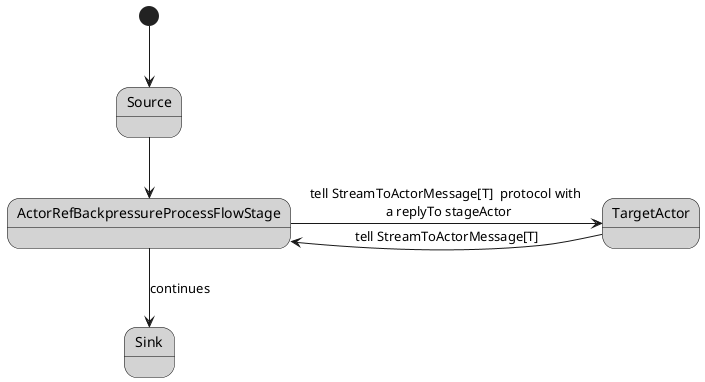 @startuml
skinparam state {
    StartColor PaleGreen
    EndColor Red
    BackgroundColor LightGrey
'    BackgroundColor<<Junction>> GreenYellow
    BorderColor Black
}
[*] --> Source
Source -down-> ActorRefBackpressureProcessFlowStage
ActorRefBackpressureProcessFlowStage -right-> TargetActor : tell StreamToActorMessage[T]  protocol with \n a replyTo stageActor
TargetActor -left-> ActorRefBackpressureProcessFlowStage  : tell StreamToActorMessage[T]
ActorRefBackpressureProcessFlowStage --> Sink : continues
@enduml